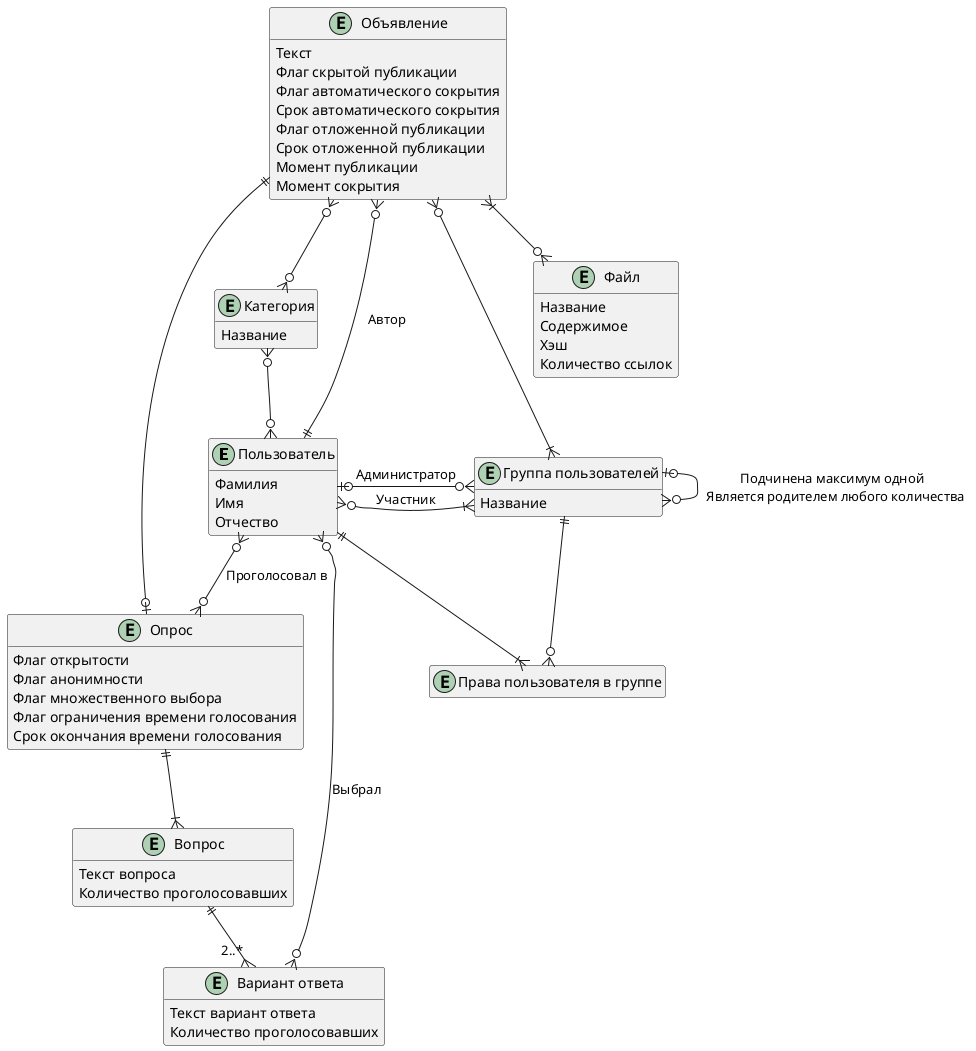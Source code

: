 ﻿@startuml
'https://plantuml.com/class-diagram

hide methods

entity "Пользователь" as user {
    Фамилия
    Имя
    Отчество
}

entity "Объявление" as announcement { 
    Текст
    Флаг скрытой публикации
    Флаг автоматического сокрытия
    Срок автоматического сокрытия
    Флаг отложенной публикации
    Срок отложенной публикации
    Момент публикации
    Момент сокрытия
}
announcement }o--|| user : Автор

entity "Категория" as category {
    Название
}
announcement }o--o{ category
user }o-up-o{ category

entity "Файл" as attachedFile { 
    Название
    Содержимое
    Хэш
    Количество ссылок
}
announcement }|--o{ attachedFile

entity "Опрос" as survey {
    Флаг открытости
    Флаг анонимности
    Флаг множественного выбора
    Флаг ограничения времени голосования
    Срок окончания времени голосования
}
announcement ||--o| survey
user }o--o{ survey : Проголосовал в

entity "Вопрос" as question {
    Текст вопроса
    Количество проголосовавших
}
survey ||--|{ question

entity "Вариант ответа" as answer {
    Текст вариант ответа
    Количество проголосовавших
}
question ||--{ "2..*" answer
user }o--o{ answer : Выбрал

entity "Группа пользователей" as userGroup { 
    Название
}
announcement }o--|{ userGroup
user }o--|{ userGroup : Участник
user |o-right-o{ userGroup : Администратор
userGroup |o--o{ userGroup : Подчинена максимум одной \n Является родителем любого количества

entity "Права пользователя в группе" as userRightsInGroup {}
hide userRightsInGroup members
user ||--|{ userRightsInGroup
userGroup ||--o{ userRightsInGroup



@enduml
